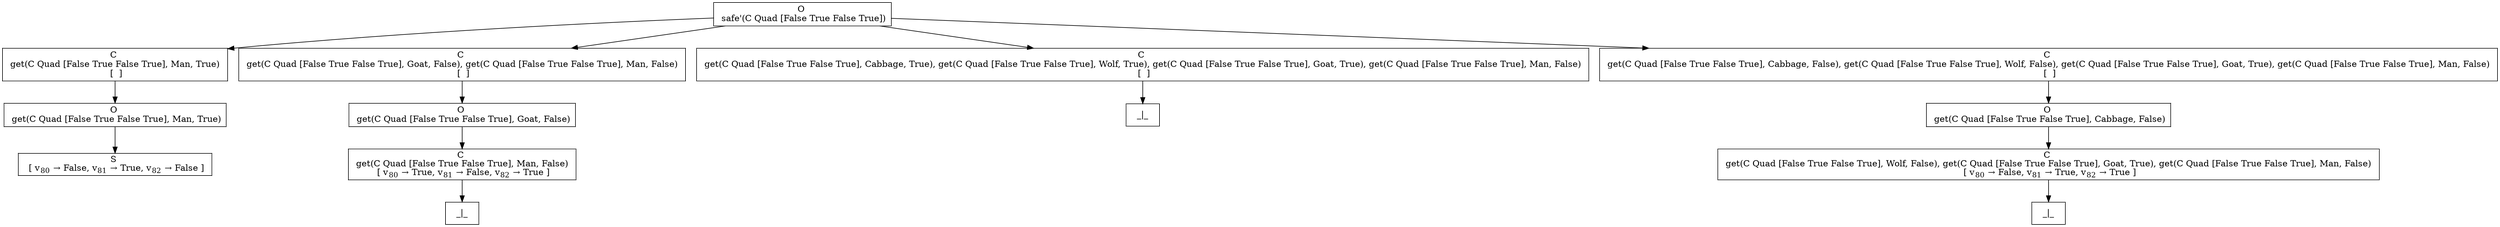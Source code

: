 digraph {
    graph [rankdir=TB
          ,bgcolor=transparent];
    node [shape=box
         ,fillcolor=white
         ,style=filled];
    0 [label=<O <BR/> safe'(C Quad [False True False True])>];
    1 [label=<C <BR/> get(C Quad [False True False True], Man, True) <BR/>  [  ] >];
    2 [label=<C <BR/> get(C Quad [False True False True], Goat, False), get(C Quad [False True False True], Man, False) <BR/>  [  ] >];
    3 [label=<C <BR/> get(C Quad [False True False True], Cabbage, True), get(C Quad [False True False True], Wolf, True), get(C Quad [False True False True], Goat, True), get(C Quad [False True False True], Man, False) <BR/>  [  ] >];
    4 [label=<C <BR/> get(C Quad [False True False True], Cabbage, False), get(C Quad [False True False True], Wolf, False), get(C Quad [False True False True], Goat, True), get(C Quad [False True False True], Man, False) <BR/>  [  ] >];
    5 [label=<O <BR/> get(C Quad [False True False True], Man, True)>];
    6 [label=<S <BR/>  [ v<SUB>80</SUB> &rarr; False, v<SUB>81</SUB> &rarr; True, v<SUB>82</SUB> &rarr; False ] >];
    7 [label=<O <BR/> get(C Quad [False True False True], Goat, False)>];
    8 [label=<C <BR/> get(C Quad [False True False True], Man, False) <BR/>  [ v<SUB>80</SUB> &rarr; True, v<SUB>81</SUB> &rarr; False, v<SUB>82</SUB> &rarr; True ] >];
    9 [label=<_|_>];
    10 [label=<_|_>];
    11 [label=<O <BR/> get(C Quad [False True False True], Cabbage, False)>];
    12 [label=<C <BR/> get(C Quad [False True False True], Wolf, False), get(C Quad [False True False True], Goat, True), get(C Quad [False True False True], Man, False) <BR/>  [ v<SUB>80</SUB> &rarr; False, v<SUB>81</SUB> &rarr; True, v<SUB>82</SUB> &rarr; True ] >];
    13 [label=<_|_>];
    0 -> 1 [label=""];
    0 -> 2 [label=""];
    0 -> 3 [label=""];
    0 -> 4 [label=""];
    1 -> 5 [label=""];
    2 -> 7 [label=""];
    3 -> 10 [label=""];
    4 -> 11 [label=""];
    5 -> 6 [label=""];
    7 -> 8 [label=""];
    8 -> 9 [label=""];
    11 -> 12 [label=""];
    12 -> 13 [label=""];
}
